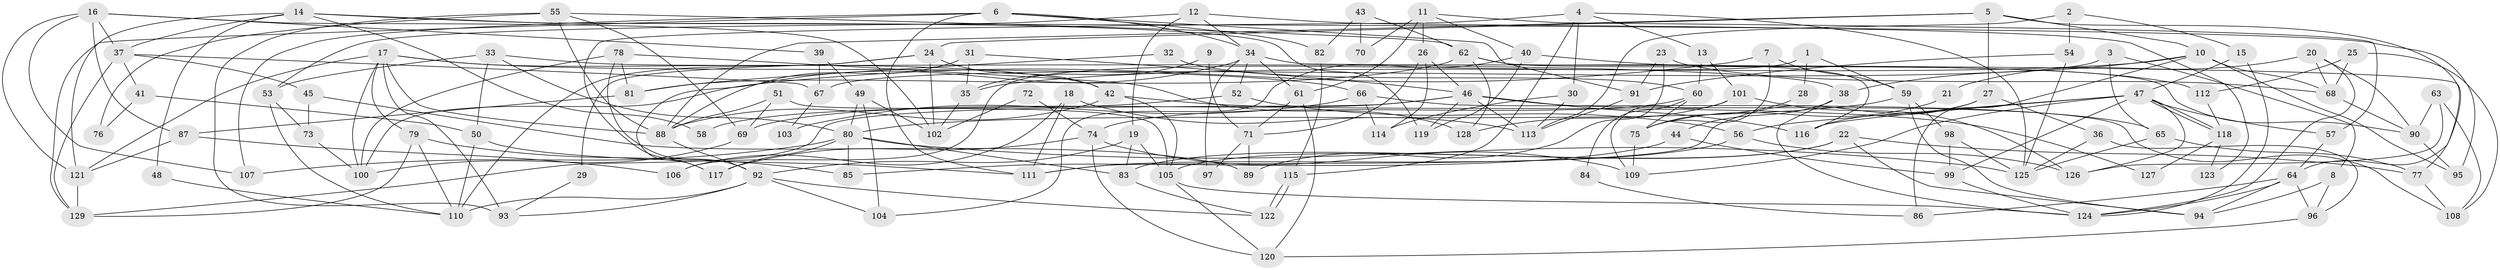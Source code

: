// Generated by graph-tools (version 1.1) at 2025/49/03/09/25 04:49:07]
// undirected, 129 vertices, 258 edges
graph export_dot {
graph [start="1"]
  node [color=gray90,style=filled];
  1;
  2;
  3;
  4;
  5;
  6;
  7;
  8;
  9;
  10;
  11;
  12;
  13;
  14;
  15;
  16;
  17;
  18;
  19;
  20;
  21;
  22;
  23;
  24;
  25;
  26;
  27;
  28;
  29;
  30;
  31;
  32;
  33;
  34;
  35;
  36;
  37;
  38;
  39;
  40;
  41;
  42;
  43;
  44;
  45;
  46;
  47;
  48;
  49;
  50;
  51;
  52;
  53;
  54;
  55;
  56;
  57;
  58;
  59;
  60;
  61;
  62;
  63;
  64;
  65;
  66;
  67;
  68;
  69;
  70;
  71;
  72;
  73;
  74;
  75;
  76;
  77;
  78;
  79;
  80;
  81;
  82;
  83;
  84;
  85;
  86;
  87;
  88;
  89;
  90;
  91;
  92;
  93;
  94;
  95;
  96;
  97;
  98;
  99;
  100;
  101;
  102;
  103;
  104;
  105;
  106;
  107;
  108;
  109;
  110;
  111;
  112;
  113;
  114;
  115;
  116;
  117;
  118;
  119;
  120;
  121;
  122;
  123;
  124;
  125;
  126;
  127;
  128;
  129;
  1 -- 59;
  1 -- 106;
  1 -- 28;
  2 -- 54;
  2 -- 15;
  2 -- 113;
  3 -- 65;
  3 -- 8;
  3 -- 67;
  4 -- 30;
  4 -- 117;
  4 -- 13;
  4 -- 115;
  4 -- 125;
  5 -- 64;
  5 -- 88;
  5 -- 10;
  5 -- 24;
  5 -- 27;
  6 -- 129;
  6 -- 91;
  6 -- 34;
  6 -- 82;
  6 -- 107;
  6 -- 111;
  7 -- 100;
  7 -- 75;
  7 -- 59;
  8 -- 96;
  8 -- 94;
  9 -- 71;
  9 -- 35;
  10 -- 38;
  10 -- 35;
  10 -- 68;
  10 -- 86;
  10 -- 95;
  11 -- 57;
  11 -- 61;
  11 -- 26;
  11 -- 40;
  11 -- 70;
  12 -- 53;
  12 -- 19;
  12 -- 34;
  12 -- 123;
  13 -- 101;
  13 -- 60;
  14 -- 119;
  14 -- 121;
  14 -- 37;
  14 -- 48;
  14 -- 58;
  14 -- 95;
  15 -- 124;
  15 -- 47;
  16 -- 37;
  16 -- 107;
  16 -- 39;
  16 -- 87;
  16 -- 102;
  16 -- 121;
  17 -- 121;
  17 -- 42;
  17 -- 66;
  17 -- 79;
  17 -- 88;
  17 -- 93;
  17 -- 100;
  18 -- 111;
  18 -- 113;
  18 -- 106;
  19 -- 105;
  19 -- 92;
  19 -- 83;
  20 -- 90;
  20 -- 124;
  20 -- 21;
  20 -- 68;
  21 -- 75;
  22 -- 83;
  22 -- 94;
  22 -- 77;
  22 -- 105;
  23 -- 68;
  23 -- 89;
  23 -- 91;
  24 -- 102;
  24 -- 29;
  24 -- 42;
  24 -- 110;
  25 -- 108;
  25 -- 68;
  25 -- 112;
  26 -- 46;
  26 -- 71;
  26 -- 114;
  27 -- 116;
  27 -- 36;
  27 -- 111;
  28 -- 75;
  29 -- 93;
  30 -- 114;
  30 -- 113;
  31 -- 88;
  31 -- 46;
  31 -- 35;
  32 -- 60;
  32 -- 81;
  33 -- 50;
  33 -- 80;
  33 -- 38;
  33 -- 53;
  34 -- 52;
  34 -- 61;
  34 -- 77;
  34 -- 97;
  34 -- 117;
  35 -- 102;
  36 -- 125;
  36 -- 96;
  37 -- 67;
  37 -- 41;
  37 -- 45;
  37 -- 129;
  38 -- 44;
  38 -- 124;
  39 -- 49;
  39 -- 67;
  40 -- 104;
  40 -- 112;
  40 -- 119;
  41 -- 50;
  41 -- 76;
  42 -- 88;
  42 -- 105;
  42 -- 127;
  43 -- 62;
  43 -- 82;
  43 -- 70;
  44 -- 85;
  44 -- 99;
  45 -- 73;
  45 -- 89;
  46 -- 129;
  46 -- 65;
  46 -- 69;
  46 -- 113;
  46 -- 116;
  46 -- 119;
  47 -- 116;
  47 -- 118;
  47 -- 118;
  47 -- 56;
  47 -- 57;
  47 -- 99;
  47 -- 109;
  47 -- 126;
  48 -- 110;
  49 -- 80;
  49 -- 102;
  49 -- 104;
  50 -- 111;
  50 -- 110;
  51 -- 105;
  51 -- 88;
  51 -- 69;
  52 -- 56;
  52 -- 58;
  53 -- 110;
  53 -- 73;
  54 -- 91;
  54 -- 125;
  55 -- 88;
  55 -- 69;
  55 -- 62;
  55 -- 76;
  55 -- 93;
  56 -- 111;
  56 -- 126;
  57 -- 64;
  59 -- 98;
  59 -- 80;
  59 -- 94;
  60 -- 74;
  60 -- 75;
  60 -- 84;
  61 -- 120;
  61 -- 71;
  62 -- 90;
  62 -- 81;
  62 -- 116;
  62 -- 128;
  63 -- 126;
  63 -- 90;
  63 -- 108;
  64 -- 96;
  64 -- 124;
  64 -- 86;
  64 -- 94;
  65 -- 77;
  65 -- 125;
  66 -- 108;
  66 -- 103;
  66 -- 114;
  67 -- 103;
  68 -- 90;
  69 -- 100;
  71 -- 89;
  71 -- 97;
  72 -- 74;
  72 -- 102;
  73 -- 100;
  74 -- 109;
  74 -- 117;
  74 -- 120;
  75 -- 109;
  77 -- 108;
  78 -- 92;
  78 -- 100;
  78 -- 81;
  78 -- 128;
  79 -- 129;
  79 -- 85;
  79 -- 110;
  80 -- 83;
  80 -- 85;
  80 -- 107;
  80 -- 117;
  80 -- 125;
  81 -- 87;
  82 -- 115;
  83 -- 122;
  84 -- 86;
  87 -- 106;
  87 -- 121;
  88 -- 92;
  90 -- 95;
  91 -- 113;
  92 -- 110;
  92 -- 93;
  92 -- 104;
  92 -- 122;
  96 -- 120;
  98 -- 125;
  98 -- 99;
  99 -- 124;
  101 -- 126;
  101 -- 128;
  101 -- 109;
  105 -- 120;
  105 -- 124;
  112 -- 118;
  115 -- 122;
  115 -- 122;
  118 -- 123;
  118 -- 127;
  121 -- 129;
}
